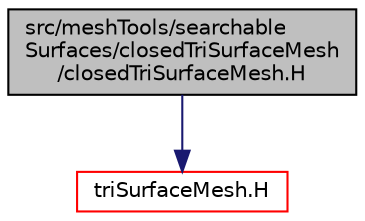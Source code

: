 digraph "src/meshTools/searchableSurfaces/closedTriSurfaceMesh/closedTriSurfaceMesh.H"
{
  bgcolor="transparent";
  edge [fontname="Helvetica",fontsize="10",labelfontname="Helvetica",labelfontsize="10"];
  node [fontname="Helvetica",fontsize="10",shape=record];
  Node1 [label="src/meshTools/searchable\lSurfaces/closedTriSurfaceMesh\l/closedTriSurfaceMesh.H",height=0.2,width=0.4,color="black", fillcolor="grey75", style="filled" fontcolor="black"];
  Node1 -> Node2 [color="midnightblue",fontsize="10",style="solid",fontname="Helvetica"];
  Node2 [label="triSurfaceMesh.H",height=0.2,width=0.4,color="red",URL="$triSurfaceMesh_8H.html"];
}
